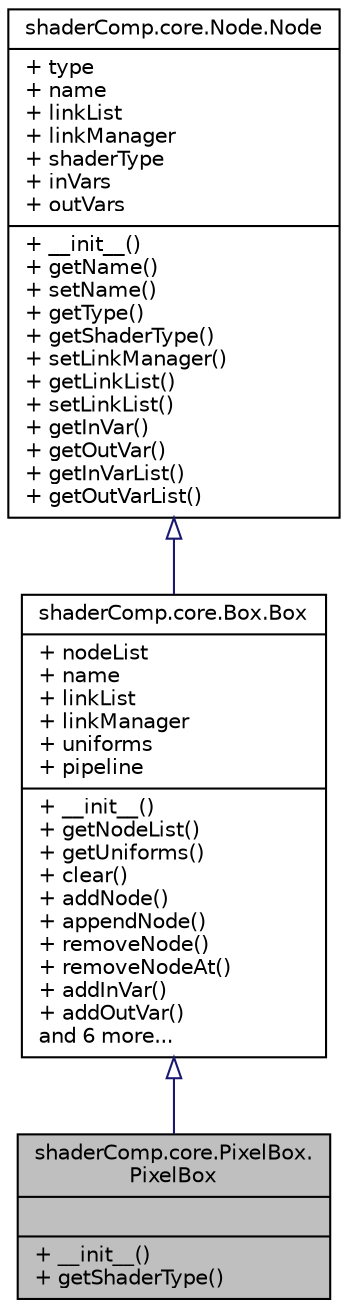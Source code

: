 digraph "shaderComp.core.PixelBox.PixelBox"
{
  edge [fontname="Helvetica",fontsize="10",labelfontname="Helvetica",labelfontsize="10"];
  node [fontname="Helvetica",fontsize="10",shape=record];
  Node1 [label="{shaderComp.core.PixelBox.\lPixelBox\n||+ __init__()\l+ getShaderType()\l}",height=0.2,width=0.4,color="black", fillcolor="grey75", style="filled" fontcolor="black"];
  Node2 -> Node1 [dir="back",color="midnightblue",fontsize="10",style="solid",arrowtail="onormal",fontname="Helvetica"];
  Node2 [label="{shaderComp.core.Box.Box\n|+ nodeList\l+ name\l+ linkList\l+ linkManager\l+ uniforms\l+ pipeline\l|+ __init__()\l+ getNodeList()\l+ getUniforms()\l+ clear()\l+ addNode()\l+ appendNode()\l+ removeNode()\l+ removeNodeAt()\l+ addInVar()\l+ addOutVar()\land 6 more...\l}",height=0.2,width=0.4,color="black", fillcolor="white", style="filled",URL="$classshader_comp_1_1core_1_1_box_1_1_box.html"];
  Node3 -> Node2 [dir="back",color="midnightblue",fontsize="10",style="solid",arrowtail="onormal",fontname="Helvetica"];
  Node3 [label="{shaderComp.core.Node.Node\n|+ type\l+ name\l+ linkList\l+ linkManager\l+ shaderType\l+ inVars\l+ outVars\l|+ __init__()\l+ getName()\l+ setName()\l+ getType()\l+ getShaderType()\l+ setLinkManager()\l+ getLinkList()\l+ setLinkList()\l+ getInVar()\l+ getOutVar()\l+ getInVarList()\l+ getOutVarList()\l}",height=0.2,width=0.4,color="black", fillcolor="white", style="filled",URL="$classshader_comp_1_1core_1_1_node_1_1_node.html"];
}
